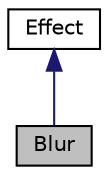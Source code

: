 digraph "Blur"
{
 // LATEX_PDF_SIZE
  edge [fontname="Helvetica",fontsize="10",labelfontname="Helvetica",labelfontsize="10"];
  node [fontname="Helvetica",fontsize="10",shape=record];
  Node1 [label="Blur",height=0.2,width=0.4,color="black", fillcolor="grey75", style="filled", fontcolor="black",tooltip="Class that wraps around filter to apply a specific filter kernel that produces a Blur on a frame."];
  Node2 -> Node1 [dir="back",color="midnightblue",fontsize="10",style="solid"];
  Node2 [label="Effect",height=0.2,width=0.4,color="black", fillcolor="white", style="filled",URL="$classEffect.html",tooltip=" "];
}
